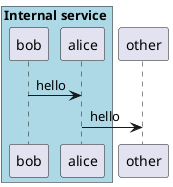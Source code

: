 @startuml

box "Internal service " #LightBlue
    participant bob
    participant alice
end box
participant other

bob -> alice : hello
alice -> other : hello
@enduml
